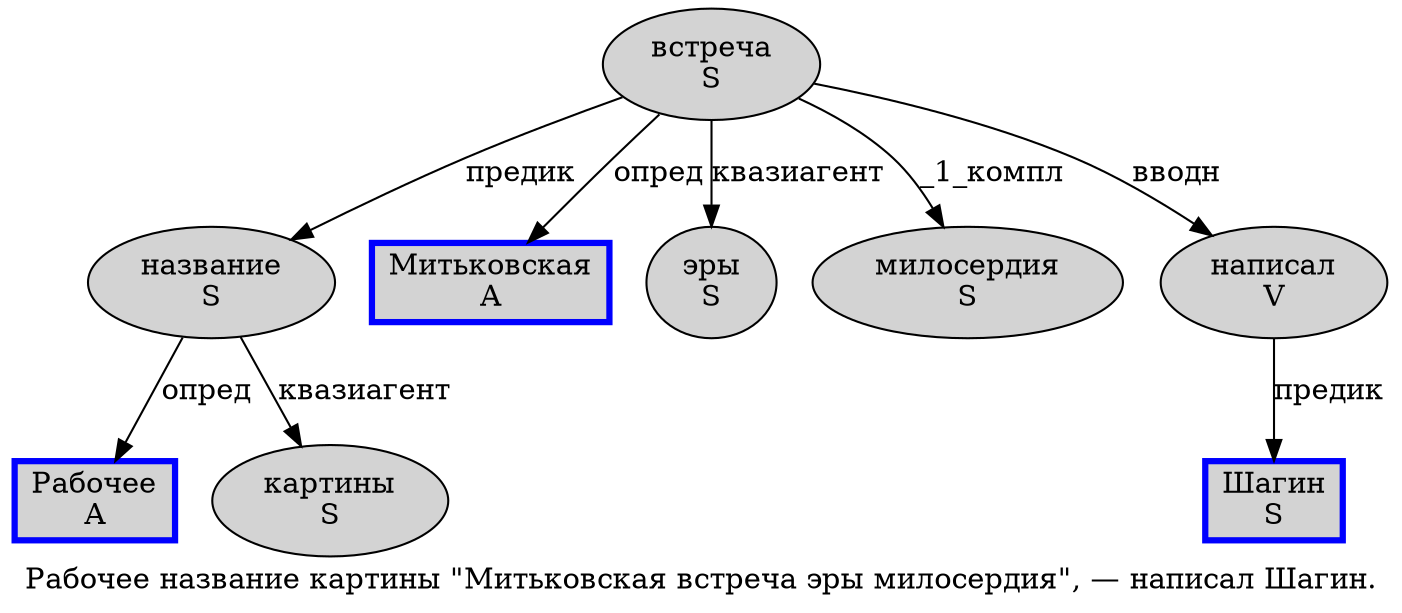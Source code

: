 digraph SENTENCE_1706 {
	graph [label="Рабочее название картины \"Митьковская встреча эры милосердия\", — написал Шагин."]
	node [style=filled]
		0 [label="Рабочее
A" color=blue fillcolor=lightgray penwidth=3 shape=box]
		1 [label="название
S" color="" fillcolor=lightgray penwidth=1 shape=ellipse]
		2 [label="картины
S" color="" fillcolor=lightgray penwidth=1 shape=ellipse]
		4 [label="Митьковская
A" color=blue fillcolor=lightgray penwidth=3 shape=box]
		5 [label="встреча
S" color="" fillcolor=lightgray penwidth=1 shape=ellipse]
		6 [label="эры
S" color="" fillcolor=lightgray penwidth=1 shape=ellipse]
		7 [label="милосердия
S" color="" fillcolor=lightgray penwidth=1 shape=ellipse]
		11 [label="написал
V" color="" fillcolor=lightgray penwidth=1 shape=ellipse]
		12 [label="Шагин
S" color=blue fillcolor=lightgray penwidth=3 shape=box]
			11 -> 12 [label="предик"]
			1 -> 0 [label="опред"]
			1 -> 2 [label="квазиагент"]
			5 -> 1 [label="предик"]
			5 -> 4 [label="опред"]
			5 -> 6 [label="квазиагент"]
			5 -> 7 [label="_1_компл"]
			5 -> 11 [label="вводн"]
}